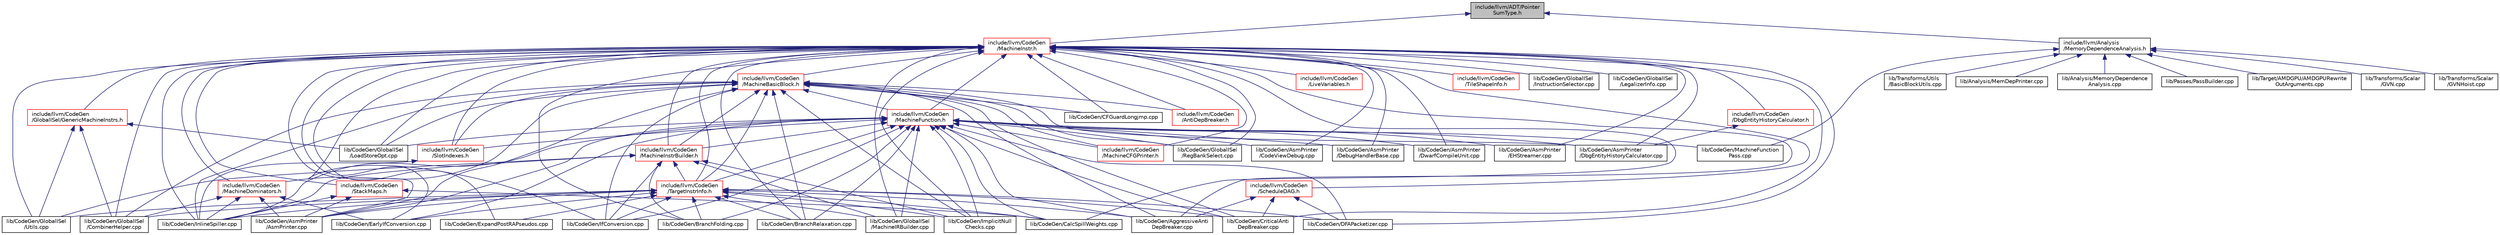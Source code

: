 digraph "include/llvm/ADT/PointerSumType.h"
{
 // LATEX_PDF_SIZE
  bgcolor="transparent";
  edge [fontname="Helvetica",fontsize="10",labelfontname="Helvetica",labelfontsize="10"];
  node [fontname="Helvetica",fontsize="10",shape=record];
  Node1 [label="include/llvm/ADT/Pointer\lSumType.h",height=0.2,width=0.4,color="black", fillcolor="grey75", style="filled", fontcolor="black",tooltip=" "];
  Node1 -> Node2 [dir="back",color="midnightblue",fontsize="10",style="solid",fontname="Helvetica"];
  Node2 [label="include/llvm/Analysis\l/MemoryDependenceAnalysis.h",height=0.2,width=0.4,color="black",URL="$MemoryDependenceAnalysis_8h.html",tooltip=" "];
  Node2 -> Node3 [dir="back",color="midnightblue",fontsize="10",style="solid",fontname="Helvetica"];
  Node3 [label="lib/Analysis/MemDepPrinter.cpp",height=0.2,width=0.4,color="black",URL="$MemDepPrinter_8cpp.html",tooltip=" "];
  Node2 -> Node4 [dir="back",color="midnightblue",fontsize="10",style="solid",fontname="Helvetica"];
  Node4 [label="lib/Analysis/MemoryDependence\lAnalysis.cpp",height=0.2,width=0.4,color="black",URL="$MemoryDependenceAnalysis_8cpp.html",tooltip=" "];
  Node2 -> Node5 [dir="back",color="midnightblue",fontsize="10",style="solid",fontname="Helvetica"];
  Node5 [label="lib/CodeGen/MachineFunction\lPass.cpp",height=0.2,width=0.4,color="black",URL="$MachineFunctionPass_8cpp.html",tooltip=" "];
  Node2 -> Node6 [dir="back",color="midnightblue",fontsize="10",style="solid",fontname="Helvetica"];
  Node6 [label="lib/Passes/PassBuilder.cpp",height=0.2,width=0.4,color="black",URL="$PassBuilder_8cpp.html",tooltip=" "];
  Node2 -> Node7 [dir="back",color="midnightblue",fontsize="10",style="solid",fontname="Helvetica"];
  Node7 [label="lib/Target/AMDGPU/AMDGPURewrite\lOutArguments.cpp",height=0.2,width=0.4,color="black",URL="$AMDGPURewriteOutArguments_8cpp.html",tooltip=" "];
  Node2 -> Node8 [dir="back",color="midnightblue",fontsize="10",style="solid",fontname="Helvetica"];
  Node8 [label="lib/Transforms/Scalar\l/GVN.cpp",height=0.2,width=0.4,color="black",URL="$GVN_8cpp.html",tooltip=" "];
  Node2 -> Node9 [dir="back",color="midnightblue",fontsize="10",style="solid",fontname="Helvetica"];
  Node9 [label="lib/Transforms/Scalar\l/GVNHoist.cpp",height=0.2,width=0.4,color="black",URL="$GVNHoist_8cpp.html",tooltip=" "];
  Node2 -> Node10 [dir="back",color="midnightblue",fontsize="10",style="solid",fontname="Helvetica"];
  Node10 [label="lib/Transforms/Utils\l/BasicBlockUtils.cpp",height=0.2,width=0.4,color="black",URL="$BasicBlockUtils_8cpp.html",tooltip=" "];
  Node1 -> Node11 [dir="back",color="midnightblue",fontsize="10",style="solid",fontname="Helvetica"];
  Node11 [label="include/llvm/CodeGen\l/MachineInstr.h",height=0.2,width=0.4,color="red",URL="$MachineInstr_8h.html",tooltip=" "];
  Node11 -> Node12 [dir="back",color="midnightblue",fontsize="10",style="solid",fontname="Helvetica"];
  Node12 [label="include/llvm/CodeGen\l/AntiDepBreaker.h",height=0.2,width=0.4,color="red",URL="$AntiDepBreaker_8h.html",tooltip=" "];
  Node11 -> Node18 [dir="back",color="midnightblue",fontsize="10",style="solid",fontname="Helvetica"];
  Node18 [label="include/llvm/CodeGen\l/DbgEntityHistoryCalculator.h",height=0.2,width=0.4,color="red",URL="$DbgEntityHistoryCalculator_8h.html",tooltip=" "];
  Node18 -> Node39 [dir="back",color="midnightblue",fontsize="10",style="solid",fontname="Helvetica"];
  Node39 [label="lib/CodeGen/AsmPrinter\l/DbgEntityHistoryCalculator.cpp",height=0.2,width=0.4,color="black",URL="$DbgEntityHistoryCalculator_8cpp.html",tooltip=" "];
  Node11 -> Node40 [dir="back",color="midnightblue",fontsize="10",style="solid",fontname="Helvetica"];
  Node40 [label="include/llvm/CodeGen\l/GlobalISel/GenericMachineInstrs.h",height=0.2,width=0.4,color="red",URL="$GenericMachineInstrs_8h.html",tooltip=" "];
  Node40 -> Node44 [dir="back",color="midnightblue",fontsize="10",style="solid",fontname="Helvetica"];
  Node44 [label="lib/CodeGen/GlobalISel\l/CombinerHelper.cpp",height=0.2,width=0.4,color="black",URL="$CombinerHelper_8cpp.html",tooltip=" "];
  Node40 -> Node46 [dir="back",color="midnightblue",fontsize="10",style="solid",fontname="Helvetica"];
  Node46 [label="lib/CodeGen/GlobalISel\l/LoadStoreOpt.cpp",height=0.2,width=0.4,color="black",URL="$LoadStoreOpt_8cpp.html",tooltip=" "];
  Node40 -> Node47 [dir="back",color="midnightblue",fontsize="10",style="solid",fontname="Helvetica"];
  Node47 [label="lib/CodeGen/GlobalISel\l/Utils.cpp",height=0.2,width=0.4,color="black",URL="$CodeGen_2GlobalISel_2Utils_8cpp.html",tooltip=" "];
  Node11 -> Node54 [dir="back",color="midnightblue",fontsize="10",style="solid",fontname="Helvetica"];
  Node54 [label="include/llvm/CodeGen\l/LiveVariables.h",height=0.2,width=0.4,color="red",URL="$LiveVariables_8h.html",tooltip=" "];
  Node11 -> Node70 [dir="back",color="midnightblue",fontsize="10",style="solid",fontname="Helvetica"];
  Node70 [label="include/llvm/CodeGen\l/MachineBasicBlock.h",height=0.2,width=0.4,color="red",URL="$MachineBasicBlock_8h.html",tooltip=" "];
  Node70 -> Node12 [dir="back",color="midnightblue",fontsize="10",style="solid",fontname="Helvetica"];
  Node70 -> Node339 [dir="back",color="midnightblue",fontsize="10",style="solid",fontname="Helvetica"];
  Node339 [label="include/llvm/CodeGen\l/MachineCFGPrinter.h",height=0.2,width=0.4,color="red",URL="$MachineCFGPrinter_8h.html",tooltip=" "];
  Node70 -> Node352 [dir="back",color="midnightblue",fontsize="10",style="solid",fontname="Helvetica"];
  Node352 [label="include/llvm/CodeGen\l/MachineDominators.h",height=0.2,width=0.4,color="red",URL="$MachineDominators_8h.html",tooltip=" "];
  Node352 -> Node31 [dir="back",color="midnightblue",fontsize="10",style="solid",fontname="Helvetica"];
  Node31 [label="lib/CodeGen/AsmPrinter\l/AsmPrinter.cpp",height=0.2,width=0.4,color="black",URL="$AsmPrinter_8cpp.html",tooltip=" "];
  Node352 -> Node323 [dir="back",color="midnightblue",fontsize="10",style="solid",fontname="Helvetica"];
  Node323 [label="lib/CodeGen/EarlyIfConversion.cpp",height=0.2,width=0.4,color="black",URL="$EarlyIfConversion_8cpp.html",tooltip=" "];
  Node352 -> Node44 [dir="back",color="midnightblue",fontsize="10",style="solid",fontname="Helvetica"];
  Node352 -> Node186 [dir="back",color="midnightblue",fontsize="10",style="solid",fontname="Helvetica"];
  Node186 [label="lib/CodeGen/InlineSpiller.cpp",height=0.2,width=0.4,color="black",URL="$InlineSpiller_8cpp.html",tooltip=" "];
  Node70 -> Node401 [dir="back",color="midnightblue",fontsize="10",style="solid",fontname="Helvetica"];
  Node401 [label="include/llvm/CodeGen\l/MachineFunction.h",height=0.2,width=0.4,color="red",URL="$MachineFunction_8h.html",tooltip=" "];
  Node401 -> Node339 [dir="back",color="midnightblue",fontsize="10",style="solid",fontname="Helvetica"];
  Node401 -> Node1143 [dir="back",color="midnightblue",fontsize="10",style="solid",fontname="Helvetica"];
  Node1143 [label="include/llvm/CodeGen\l/MachineInstrBuilder.h",height=0.2,width=0.4,color="red",URL="$MachineInstrBuilder_8h.html",tooltip=" "];
  Node1143 -> Node709 [dir="back",color="midnightblue",fontsize="10",style="solid",fontname="Helvetica"];
  Node709 [label="include/llvm/CodeGen\l/TargetInstrInfo.h",height=0.2,width=0.4,color="red",URL="$TargetInstrInfo_8h.html",tooltip=" "];
  Node709 -> Node14 [dir="back",color="midnightblue",fontsize="10",style="solid",fontname="Helvetica"];
  Node14 [label="lib/CodeGen/AggressiveAnti\lDepBreaker.cpp",height=0.2,width=0.4,color="black",URL="$AggressiveAntiDepBreaker_8cpp.html",tooltip=" "];
  Node709 -> Node31 [dir="back",color="midnightblue",fontsize="10",style="solid",fontname="Helvetica"];
  Node709 -> Node279 [dir="back",color="midnightblue",fontsize="10",style="solid",fontname="Helvetica"];
  Node279 [label="lib/CodeGen/BranchFolding.cpp",height=0.2,width=0.4,color="black",URL="$BranchFolding_8cpp.html",tooltip=" "];
  Node709 -> Node282 [dir="back",color="midnightblue",fontsize="10",style="solid",fontname="Helvetica"];
  Node282 [label="lib/CodeGen/BranchRelaxation.cpp",height=0.2,width=0.4,color="black",URL="$BranchRelaxation_8cpp.html",tooltip=" "];
  Node709 -> Node184 [dir="back",color="midnightblue",fontsize="10",style="solid",fontname="Helvetica"];
  Node184 [label="lib/CodeGen/CalcSpillWeights.cpp",height=0.2,width=0.4,color="black",URL="$CalcSpillWeights_8cpp.html",tooltip=" "];
  Node709 -> Node16 [dir="back",color="midnightblue",fontsize="10",style="solid",fontname="Helvetica"];
  Node16 [label="lib/CodeGen/CriticalAnti\lDepBreaker.cpp",height=0.2,width=0.4,color="black",URL="$CriticalAntiDepBreaker_8cpp.html",tooltip=" "];
  Node709 -> Node92 [dir="back",color="midnightblue",fontsize="10",style="solid",fontname="Helvetica"];
  Node92 [label="lib/CodeGen/DFAPacketizer.cpp",height=0.2,width=0.4,color="black",URL="$DFAPacketizer_8cpp.html",tooltip=" "];
  Node709 -> Node323 [dir="back",color="midnightblue",fontsize="10",style="solid",fontname="Helvetica"];
  Node709 -> Node715 [dir="back",color="midnightblue",fontsize="10",style="solid",fontname="Helvetica"];
  Node715 [label="lib/CodeGen/ExpandPostRAPseudos.cpp",height=0.2,width=0.4,color="black",URL="$ExpandPostRAPseudos_8cpp.html",tooltip=" "];
  Node709 -> Node44 [dir="back",color="midnightblue",fontsize="10",style="solid",fontname="Helvetica"];
  Node709 -> Node144 [dir="back",color="midnightblue",fontsize="10",style="solid",fontname="Helvetica"];
  Node144 [label="lib/CodeGen/GlobalISel\l/MachineIRBuilder.cpp",height=0.2,width=0.4,color="black",URL="$MachineIRBuilder_8cpp.html",tooltip=" "];
  Node709 -> Node47 [dir="back",color="midnightblue",fontsize="10",style="solid",fontname="Helvetica"];
  Node709 -> Node280 [dir="back",color="midnightblue",fontsize="10",style="solid",fontname="Helvetica"];
  Node280 [label="lib/CodeGen/IfConversion.cpp",height=0.2,width=0.4,color="black",URL="$IfConversion_8cpp.html",tooltip=" "];
  Node709 -> Node719 [dir="back",color="midnightblue",fontsize="10",style="solid",fontname="Helvetica"];
  Node719 [label="lib/CodeGen/ImplicitNull\lChecks.cpp",height=0.2,width=0.4,color="black",URL="$ImplicitNullChecks_8cpp.html",tooltip=" "];
  Node709 -> Node186 [dir="back",color="midnightblue",fontsize="10",style="solid",fontname="Helvetica"];
  Node1143 -> Node279 [dir="back",color="midnightblue",fontsize="10",style="solid",fontname="Helvetica"];
  Node1143 -> Node144 [dir="back",color="midnightblue",fontsize="10",style="solid",fontname="Helvetica"];
  Node1143 -> Node47 [dir="back",color="midnightblue",fontsize="10",style="solid",fontname="Helvetica"];
  Node1143 -> Node280 [dir="back",color="midnightblue",fontsize="10",style="solid",fontname="Helvetica"];
  Node1143 -> Node719 [dir="back",color="midnightblue",fontsize="10",style="solid",fontname="Helvetica"];
  Node1143 -> Node186 [dir="back",color="midnightblue",fontsize="10",style="solid",fontname="Helvetica"];
  Node401 -> Node694 [dir="back",color="midnightblue",fontsize="10",style="solid",fontname="Helvetica"];
  Node694 [label="include/llvm/CodeGen\l/SlotIndexes.h",height=0.2,width=0.4,color="red",URL="$SlotIndexes_8h.html",tooltip=" "];
  Node694 -> Node186 [dir="back",color="midnightblue",fontsize="10",style="solid",fontname="Helvetica"];
  Node401 -> Node709 [dir="back",color="midnightblue",fontsize="10",style="solid",fontname="Helvetica"];
  Node401 -> Node14 [dir="back",color="midnightblue",fontsize="10",style="solid",fontname="Helvetica"];
  Node401 -> Node31 [dir="back",color="midnightblue",fontsize="10",style="solid",fontname="Helvetica"];
  Node401 -> Node34 [dir="back",color="midnightblue",fontsize="10",style="solid",fontname="Helvetica"];
  Node34 [label="lib/CodeGen/AsmPrinter\l/CodeViewDebug.cpp",height=0.2,width=0.4,color="black",URL="$CodeViewDebug_8cpp.html",tooltip=" "];
  Node401 -> Node39 [dir="back",color="midnightblue",fontsize="10",style="solid",fontname="Helvetica"];
  Node401 -> Node35 [dir="back",color="midnightblue",fontsize="10",style="solid",fontname="Helvetica"];
  Node35 [label="lib/CodeGen/AsmPrinter\l/DebugHandlerBase.cpp",height=0.2,width=0.4,color="black",URL="$DebugHandlerBase_8cpp.html",tooltip=" "];
  Node401 -> Node25 [dir="back",color="midnightblue",fontsize="10",style="solid",fontname="Helvetica"];
  Node25 [label="lib/CodeGen/AsmPrinter\l/DwarfCompileUnit.cpp",height=0.2,width=0.4,color="black",URL="$DwarfCompileUnit_8cpp.html",tooltip=" "];
  Node401 -> Node573 [dir="back",color="midnightblue",fontsize="10",style="solid",fontname="Helvetica"];
  Node573 [label="lib/CodeGen/AsmPrinter\l/EHStreamer.cpp",height=0.2,width=0.4,color="black",URL="$EHStreamer_8cpp.html",tooltip=" "];
  Node401 -> Node279 [dir="back",color="midnightblue",fontsize="10",style="solid",fontname="Helvetica"];
  Node401 -> Node282 [dir="back",color="midnightblue",fontsize="10",style="solid",fontname="Helvetica"];
  Node401 -> Node184 [dir="back",color="midnightblue",fontsize="10",style="solid",fontname="Helvetica"];
  Node401 -> Node16 [dir="back",color="midnightblue",fontsize="10",style="solid",fontname="Helvetica"];
  Node401 -> Node92 [dir="back",color="midnightblue",fontsize="10",style="solid",fontname="Helvetica"];
  Node401 -> Node323 [dir="back",color="midnightblue",fontsize="10",style="solid",fontname="Helvetica"];
  Node401 -> Node46 [dir="back",color="midnightblue",fontsize="10",style="solid",fontname="Helvetica"];
  Node401 -> Node144 [dir="back",color="midnightblue",fontsize="10",style="solid",fontname="Helvetica"];
  Node401 -> Node139 [dir="back",color="midnightblue",fontsize="10",style="solid",fontname="Helvetica"];
  Node139 [label="lib/CodeGen/GlobalISel\l/RegBankSelect.cpp",height=0.2,width=0.4,color="black",URL="$RegBankSelect_8cpp.html",tooltip=" "];
  Node401 -> Node280 [dir="back",color="midnightblue",fontsize="10",style="solid",fontname="Helvetica"];
  Node401 -> Node719 [dir="back",color="midnightblue",fontsize="10",style="solid",fontname="Helvetica"];
  Node401 -> Node186 [dir="back",color="midnightblue",fontsize="10",style="solid",fontname="Helvetica"];
  Node401 -> Node5 [dir="back",color="midnightblue",fontsize="10",style="solid",fontname="Helvetica"];
  Node70 -> Node1143 [dir="back",color="midnightblue",fontsize="10",style="solid",fontname="Helvetica"];
  Node70 -> Node694 [dir="back",color="midnightblue",fontsize="10",style="solid",fontname="Helvetica"];
  Node70 -> Node709 [dir="back",color="midnightblue",fontsize="10",style="solid",fontname="Helvetica"];
  Node70 -> Node14 [dir="back",color="midnightblue",fontsize="10",style="solid",fontname="Helvetica"];
  Node70 -> Node31 [dir="back",color="midnightblue",fontsize="10",style="solid",fontname="Helvetica"];
  Node70 -> Node39 [dir="back",color="midnightblue",fontsize="10",style="solid",fontname="Helvetica"];
  Node70 -> Node282 [dir="back",color="midnightblue",fontsize="10",style="solid",fontname="Helvetica"];
  Node70 -> Node1116 [dir="back",color="midnightblue",fontsize="10",style="solid",fontname="Helvetica"];
  Node1116 [label="lib/CodeGen/CFGuardLongjmp.cpp",height=0.2,width=0.4,color="black",URL="$CFGuardLongjmp_8cpp.html",tooltip=" "];
  Node70 -> Node16 [dir="back",color="midnightblue",fontsize="10",style="solid",fontname="Helvetica"];
  Node70 -> Node44 [dir="back",color="midnightblue",fontsize="10",style="solid",fontname="Helvetica"];
  Node70 -> Node46 [dir="back",color="midnightblue",fontsize="10",style="solid",fontname="Helvetica"];
  Node70 -> Node139 [dir="back",color="midnightblue",fontsize="10",style="solid",fontname="Helvetica"];
  Node70 -> Node280 [dir="back",color="midnightblue",fontsize="10",style="solid",fontname="Helvetica"];
  Node70 -> Node719 [dir="back",color="midnightblue",fontsize="10",style="solid",fontname="Helvetica"];
  Node70 -> Node186 [dir="back",color="midnightblue",fontsize="10",style="solid",fontname="Helvetica"];
  Node11 -> Node339 [dir="back",color="midnightblue",fontsize="10",style="solid",fontname="Helvetica"];
  Node11 -> Node352 [dir="back",color="midnightblue",fontsize="10",style="solid",fontname="Helvetica"];
  Node11 -> Node401 [dir="back",color="midnightblue",fontsize="10",style="solid",fontname="Helvetica"];
  Node11 -> Node1143 [dir="back",color="midnightblue",fontsize="10",style="solid",fontname="Helvetica"];
  Node11 -> Node1180 [dir="back",color="midnightblue",fontsize="10",style="solid",fontname="Helvetica"];
  Node1180 [label="include/llvm/CodeGen\l/ScheduleDAG.h",height=0.2,width=0.4,color="red",URL="$ScheduleDAG_8h.html",tooltip=" "];
  Node1180 -> Node14 [dir="back",color="midnightblue",fontsize="10",style="solid",fontname="Helvetica"];
  Node1180 -> Node16 [dir="back",color="midnightblue",fontsize="10",style="solid",fontname="Helvetica"];
  Node1180 -> Node92 [dir="back",color="midnightblue",fontsize="10",style="solid",fontname="Helvetica"];
  Node11 -> Node694 [dir="back",color="midnightblue",fontsize="10",style="solid",fontname="Helvetica"];
  Node11 -> Node1380 [dir="back",color="midnightblue",fontsize="10",style="solid",fontname="Helvetica"];
  Node1380 [label="include/llvm/CodeGen\l/StackMaps.h",height=0.2,width=0.4,color="red",URL="$StackMaps_8h.html",tooltip=" "];
  Node1380 -> Node31 [dir="back",color="midnightblue",fontsize="10",style="solid",fontname="Helvetica"];
  Node1380 -> Node184 [dir="back",color="midnightblue",fontsize="10",style="solid",fontname="Helvetica"];
  Node1380 -> Node186 [dir="back",color="midnightblue",fontsize="10",style="solid",fontname="Helvetica"];
  Node11 -> Node709 [dir="back",color="midnightblue",fontsize="10",style="solid",fontname="Helvetica"];
  Node11 -> Node1155 [dir="back",color="midnightblue",fontsize="10",style="solid",fontname="Helvetica"];
  Node1155 [label="include/llvm/CodeGen\l/TileShapeInfo.h",height=0.2,width=0.4,color="red",URL="$TileShapeInfo_8h.html",tooltip=" "];
  Node11 -> Node14 [dir="back",color="midnightblue",fontsize="10",style="solid",fontname="Helvetica"];
  Node11 -> Node31 [dir="back",color="midnightblue",fontsize="10",style="solid",fontname="Helvetica"];
  Node11 -> Node34 [dir="back",color="midnightblue",fontsize="10",style="solid",fontname="Helvetica"];
  Node11 -> Node39 [dir="back",color="midnightblue",fontsize="10",style="solid",fontname="Helvetica"];
  Node11 -> Node35 [dir="back",color="midnightblue",fontsize="10",style="solid",fontname="Helvetica"];
  Node11 -> Node25 [dir="back",color="midnightblue",fontsize="10",style="solid",fontname="Helvetica"];
  Node11 -> Node573 [dir="back",color="midnightblue",fontsize="10",style="solid",fontname="Helvetica"];
  Node11 -> Node279 [dir="back",color="midnightblue",fontsize="10",style="solid",fontname="Helvetica"];
  Node11 -> Node282 [dir="back",color="midnightblue",fontsize="10",style="solid",fontname="Helvetica"];
  Node11 -> Node184 [dir="back",color="midnightblue",fontsize="10",style="solid",fontname="Helvetica"];
  Node11 -> Node1116 [dir="back",color="midnightblue",fontsize="10",style="solid",fontname="Helvetica"];
  Node11 -> Node16 [dir="back",color="midnightblue",fontsize="10",style="solid",fontname="Helvetica"];
  Node11 -> Node92 [dir="back",color="midnightblue",fontsize="10",style="solid",fontname="Helvetica"];
  Node11 -> Node323 [dir="back",color="midnightblue",fontsize="10",style="solid",fontname="Helvetica"];
  Node11 -> Node715 [dir="back",color="midnightblue",fontsize="10",style="solid",fontname="Helvetica"];
  Node11 -> Node44 [dir="back",color="midnightblue",fontsize="10",style="solid",fontname="Helvetica"];
  Node11 -> Node425 [dir="back",color="midnightblue",fontsize="10",style="solid",fontname="Helvetica"];
  Node425 [label="lib/CodeGen/GlobalISel\l/InstructionSelector.cpp",height=0.2,width=0.4,color="black",URL="$InstructionSelector_8cpp.html",tooltip=" "];
  Node11 -> Node1156 [dir="back",color="midnightblue",fontsize="10",style="solid",fontname="Helvetica"];
  Node1156 [label="lib/CodeGen/GlobalISel\l/LegalizerInfo.cpp",height=0.2,width=0.4,color="black",URL="$LegalizerInfo_8cpp.html",tooltip=" "];
  Node11 -> Node46 [dir="back",color="midnightblue",fontsize="10",style="solid",fontname="Helvetica"];
  Node11 -> Node144 [dir="back",color="midnightblue",fontsize="10",style="solid",fontname="Helvetica"];
  Node11 -> Node139 [dir="back",color="midnightblue",fontsize="10",style="solid",fontname="Helvetica"];
  Node11 -> Node47 [dir="back",color="midnightblue",fontsize="10",style="solid",fontname="Helvetica"];
  Node11 -> Node280 [dir="back",color="midnightblue",fontsize="10",style="solid",fontname="Helvetica"];
  Node11 -> Node719 [dir="back",color="midnightblue",fontsize="10",style="solid",fontname="Helvetica"];
  Node11 -> Node186 [dir="back",color="midnightblue",fontsize="10",style="solid",fontname="Helvetica"];
}

